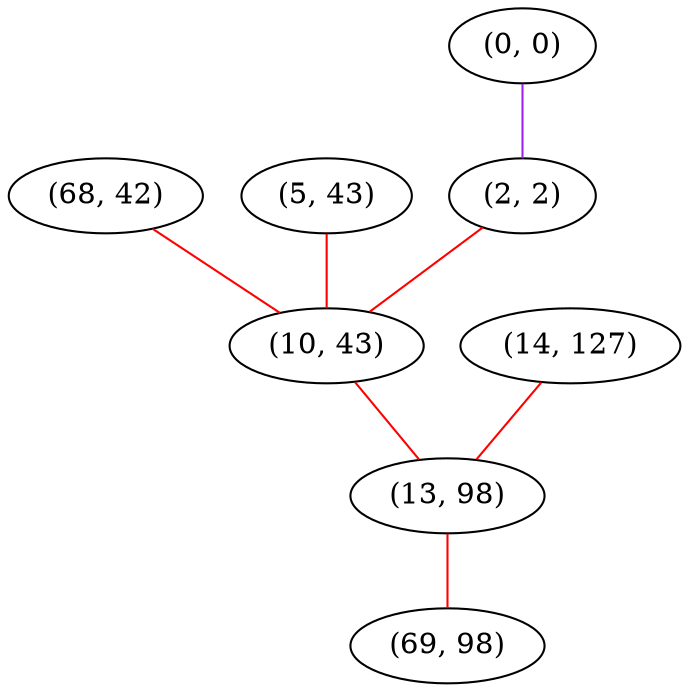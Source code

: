 graph "" {
"(68, 42)";
"(0, 0)";
"(14, 127)";
"(5, 43)";
"(2, 2)";
"(10, 43)";
"(13, 98)";
"(69, 98)";
"(68, 42)" -- "(10, 43)"  [color=red, key=0, weight=1];
"(0, 0)" -- "(2, 2)"  [color=purple, key=0, weight=4];
"(14, 127)" -- "(13, 98)"  [color=red, key=0, weight=1];
"(5, 43)" -- "(10, 43)"  [color=red, key=0, weight=1];
"(2, 2)" -- "(10, 43)"  [color=red, key=0, weight=1];
"(10, 43)" -- "(13, 98)"  [color=red, key=0, weight=1];
"(13, 98)" -- "(69, 98)"  [color=red, key=0, weight=1];
}
